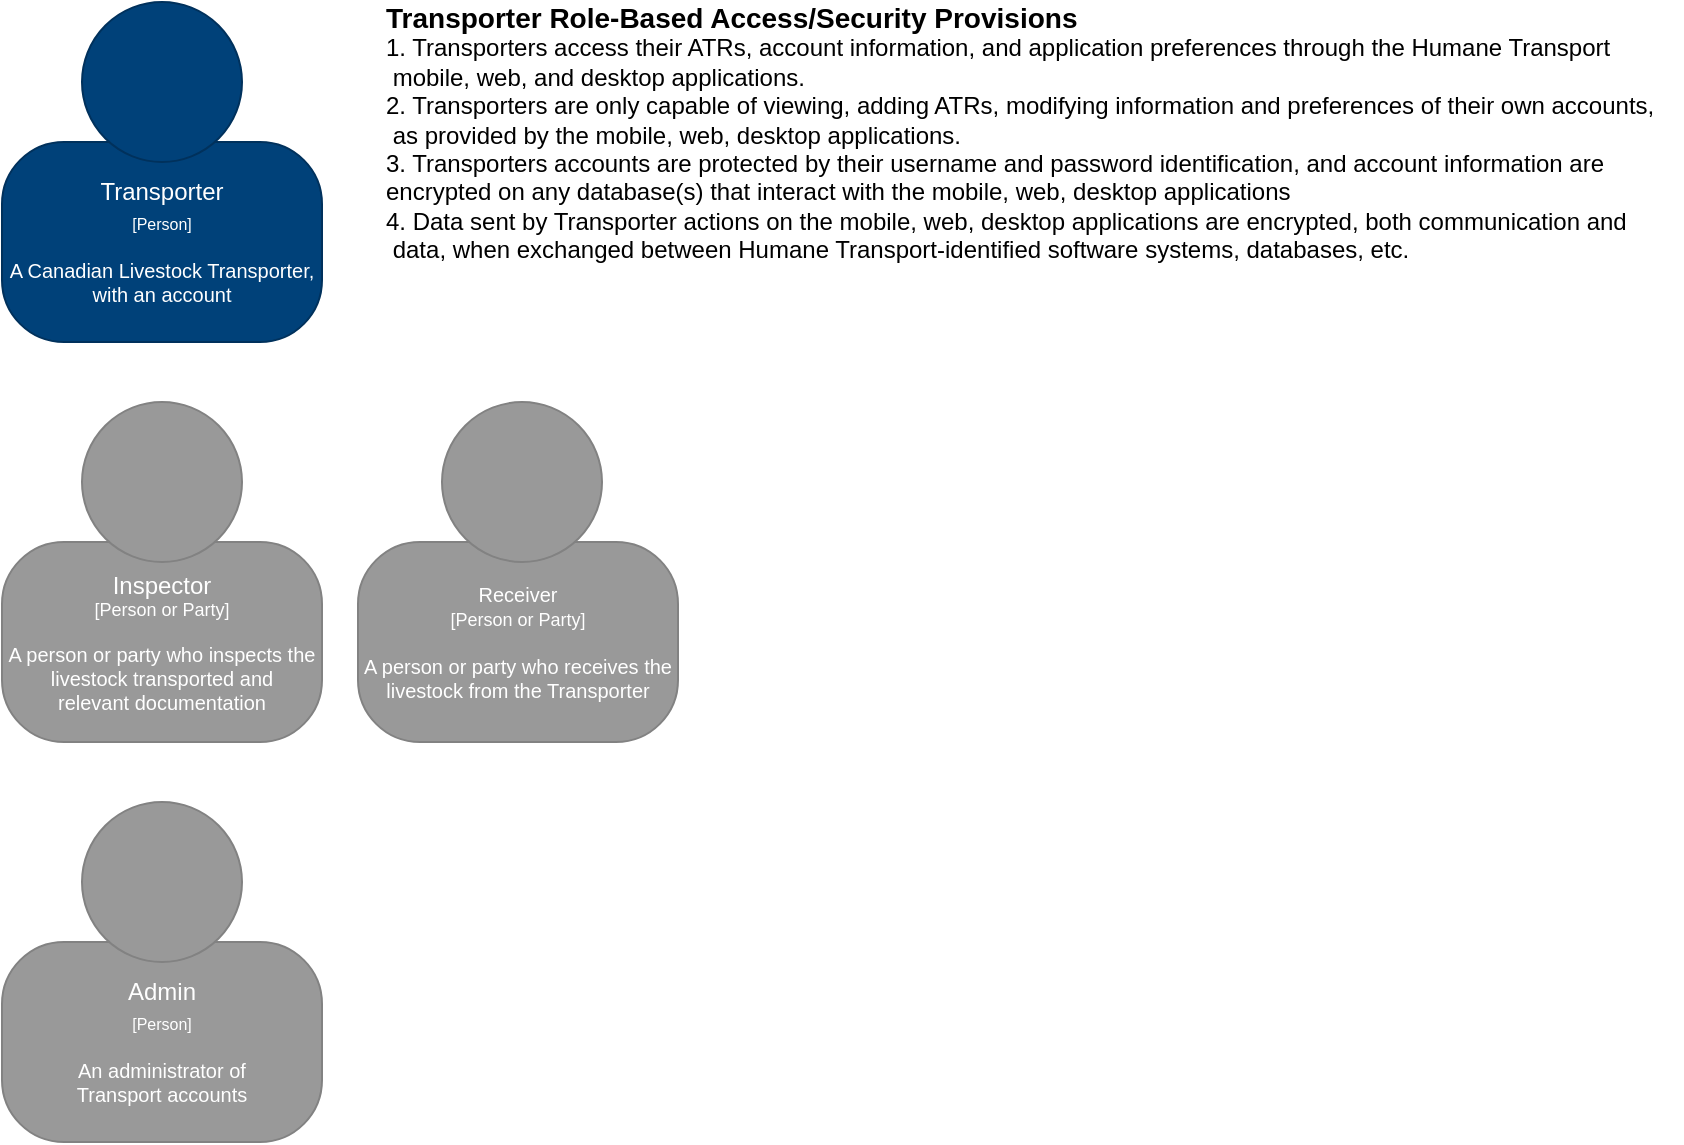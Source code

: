<mxfile version="14.1.8" type="device"><diagram id="9paGZ2UxCixS4lXDDWue" name="Page-1"><mxGraphModel dx="946" dy="578" grid="1" gridSize="10" guides="1" tooltips="1" connect="1" arrows="1" fold="1" page="1" pageScale="1" pageWidth="850" pageHeight="1100" math="0" shadow="0"><root><mxCell id="0"/><mxCell id="1" parent="0"/><object label="" placeholders="1" instruction="edit data of the lower shape within the group" id="HGK0MBR4dB-B9MbtBnln-4"><mxCell style="group;resizable=0;" vertex="1" connectable="0" parent="1"><mxGeometry x="10" y="40" width="160" height="170" as="geometry"/></mxCell></object><object label="&lt;div&gt;&lt;font color=&quot;#ffffff&quot;&gt;Transporter&lt;br&gt;&lt;font style=&quot;font-size: 8px&quot;&gt;[Person]&lt;/font&gt;&lt;/font&gt;&lt;/div&gt;&lt;div style=&quot;font-size: 10px&quot;&gt;&lt;font color=&quot;#ffffff&quot; style=&quot;font-size: 10px&quot;&gt;&lt;span style=&quot;font-size: 8px&quot;&gt;&lt;br&gt;&lt;/span&gt;A Canadian Livestock Transporter,&lt;br&gt;with an account&lt;/font&gt;&lt;br&gt;&lt;/div&gt;" name="Actor Name" description="Description" placeholders="1" id="HGK0MBR4dB-B9MbtBnln-5"><mxCell style="rounded=1;whiteSpace=wrap;html=1;strokeColor=#00315C;fillColor=#004179;fontColor=#000000;arcSize=31;" vertex="1" parent="HGK0MBR4dB-B9MbtBnln-4"><mxGeometry y="70" width="160" height="100" as="geometry"/></mxCell></object><mxCell id="HGK0MBR4dB-B9MbtBnln-6" value="" style="ellipse;whiteSpace=wrap;html=1;aspect=fixed;strokeColor=#00315C;fillColor=#004179;fontColor=#000000;" vertex="1" parent="HGK0MBR4dB-B9MbtBnln-4"><mxGeometry x="40" width="80" height="80" as="geometry"/></mxCell><mxCell id="HGK0MBR4dB-B9MbtBnln-8" value="&lt;b&gt;&lt;font style=&quot;font-size: 14px&quot;&gt;Transporter Role-Based Access/Security Provisions&lt;/font&gt;&lt;/b&gt;&lt;br&gt;1. Transporters access their ATRs, account information, and application preferences through the Humane Transport&lt;br&gt;&amp;nbsp;mobile, web, and desktop applications.&lt;br&gt;2. Transporters are only capable of viewing, adding ATRs, modifying information and preferences of their own accounts,&lt;br&gt;&amp;nbsp;as provided by the mobile, web, desktop applications.&lt;br&gt;3. Transporters accounts are protected by their username and password identification, and account information are &lt;br&gt;encrypted on any database(s) that interact with the mobile, web, desktop applications&lt;br&gt;4. Data sent by Transporter actions on the mobile, web, desktop applications are encrypted, both communication and&lt;br&gt;&amp;nbsp;data, when exchanged between Humane Transport-identified software systems, databases, etc." style="text;html=1;align=left;verticalAlign=middle;resizable=0;points=[];autosize=1;" vertex="1" parent="1"><mxGeometry x="200" y="40" width="650" height="130" as="geometry"/></mxCell><object label="" placeholders="1" instruction="edit data of the lower shape within the group" id="HGK0MBR4dB-B9MbtBnln-9"><mxCell style="group;resizable=0;" vertex="1" connectable="0" parent="1"><mxGeometry x="10" y="240" width="160" height="170" as="geometry"/></mxCell></object><object label="&lt;div style=&quot;font-size: 9px&quot;&gt;&lt;font color=&quot;#ffffff&quot; style=&quot;font-size: 9px&quot;&gt;&lt;font style=&quot;font-size: 12px&quot;&gt;Inspector&lt;/font&gt;&lt;br&gt;&lt;span&gt;[Person or Party]&lt;/span&gt;&lt;br&gt;&lt;br&gt;&lt;/font&gt;&lt;/div&gt;&lt;div style=&quot;font-size: 10px&quot;&gt;&lt;font color=&quot;#ffffff&quot; style=&quot;font-size: 10px&quot;&gt;A person or party who inspects the&lt;br&gt;livestock transported and&lt;br&gt;relevant documentation&lt;/font&gt;&lt;br&gt;&lt;/div&gt;" name="External Actor Name" description="Description" placeholders="1" id="HGK0MBR4dB-B9MbtBnln-10"><mxCell style="rounded=1;whiteSpace=wrap;html=1;strokeColor=#828282;fillColor=#999999;fontColor=#000000;arcSize=31;" vertex="1" parent="HGK0MBR4dB-B9MbtBnln-9"><mxGeometry y="70" width="160" height="100" as="geometry"/></mxCell></object><mxCell id="HGK0MBR4dB-B9MbtBnln-11" value="" style="ellipse;whiteSpace=wrap;html=1;aspect=fixed;strokeColor=#828282;fillColor=#999999;fontColor=#000000;" vertex="1" parent="HGK0MBR4dB-B9MbtBnln-9"><mxGeometry x="40" width="80" height="80" as="geometry"/></mxCell><object label="" placeholders="1" instruction="edit data of the lower shape within the group" id="HGK0MBR4dB-B9MbtBnln-12"><mxCell style="group;resizable=0;" vertex="1" connectable="0" parent="1"><mxGeometry x="190" y="240" width="160" height="170" as="geometry"/></mxCell></object><object label="&lt;div style=&quot;font-size: 10px&quot;&gt;&lt;font color=&quot;#ffffff&quot; style=&quot;font-size: 10px&quot;&gt;&lt;span&gt;Receiver&lt;/span&gt;&lt;br&gt;&lt;span&gt;&lt;font style=&quot;font-size: 9px&quot;&gt;[Person or Party]&lt;/font&gt;&lt;/span&gt;&lt;br&gt;&lt;span&gt;&lt;br&gt;&lt;/span&gt;&lt;/font&gt;&lt;/div&gt;&lt;div style=&quot;font-size: 10px&quot;&gt;&lt;font color=&quot;#ffffff&quot; style=&quot;font-size: 10px&quot;&gt;&lt;span&gt;A person or party who receives the&lt;/span&gt;&lt;br&gt;&lt;span&gt;livestock from the Transporter&lt;/span&gt;&lt;/font&gt;&lt;br&gt;&lt;/div&gt;" name="External Actor Name" description="Description" placeholders="1" id="HGK0MBR4dB-B9MbtBnln-13"><mxCell style="rounded=1;whiteSpace=wrap;html=1;strokeColor=#828282;fillColor=#999999;fontColor=#000000;arcSize=31;" vertex="1" parent="HGK0MBR4dB-B9MbtBnln-12"><mxGeometry x="-2" y="70" width="160" height="100" as="geometry"/></mxCell></object><mxCell id="HGK0MBR4dB-B9MbtBnln-14" value="" style="ellipse;whiteSpace=wrap;html=1;aspect=fixed;strokeColor=#828282;fillColor=#999999;fontColor=#000000;" vertex="1" parent="HGK0MBR4dB-B9MbtBnln-12"><mxGeometry x="40" width="80" height="80" as="geometry"/></mxCell><object label="" placeholders="1" instruction="edit data of the lower shape within the group" id="HGK0MBR4dB-B9MbtBnln-15"><mxCell style="group;resizable=0;" vertex="1" connectable="0" parent="1"><mxGeometry x="10" y="440" width="160" height="170" as="geometry"/></mxCell></object><object label="&lt;div&gt;&lt;font color=&quot;#ffffff&quot;&gt;Admin&lt;br&gt;&lt;font style=&quot;font-size: 8px&quot;&gt;[Person]&lt;/font&gt;&lt;/font&gt;&lt;/div&gt;&lt;div style=&quot;font-size: 10px&quot;&gt;&lt;font color=&quot;#ffffff&quot; style=&quot;font-size: 10px&quot;&gt;&lt;span style=&quot;font-size: 8px&quot;&gt;&lt;br&gt;&lt;/span&gt;An administrator of&lt;br&gt;Transport accounts&lt;/font&gt;&lt;br&gt;&lt;/div&gt;" name="External Actor Name" description="Description" placeholders="1" id="HGK0MBR4dB-B9MbtBnln-16"><mxCell style="rounded=1;whiteSpace=wrap;html=1;strokeColor=#828282;fillColor=#999999;fontColor=#000000;arcSize=31;" vertex="1" parent="HGK0MBR4dB-B9MbtBnln-15"><mxGeometry y="70" width="160" height="100" as="geometry"/></mxCell></object><mxCell id="HGK0MBR4dB-B9MbtBnln-17" value="" style="ellipse;whiteSpace=wrap;html=1;aspect=fixed;strokeColor=#828282;fillColor=#999999;fontColor=#000000;" vertex="1" parent="HGK0MBR4dB-B9MbtBnln-15"><mxGeometry x="40" width="80" height="80" as="geometry"/></mxCell></root></mxGraphModel></diagram></mxfile>
